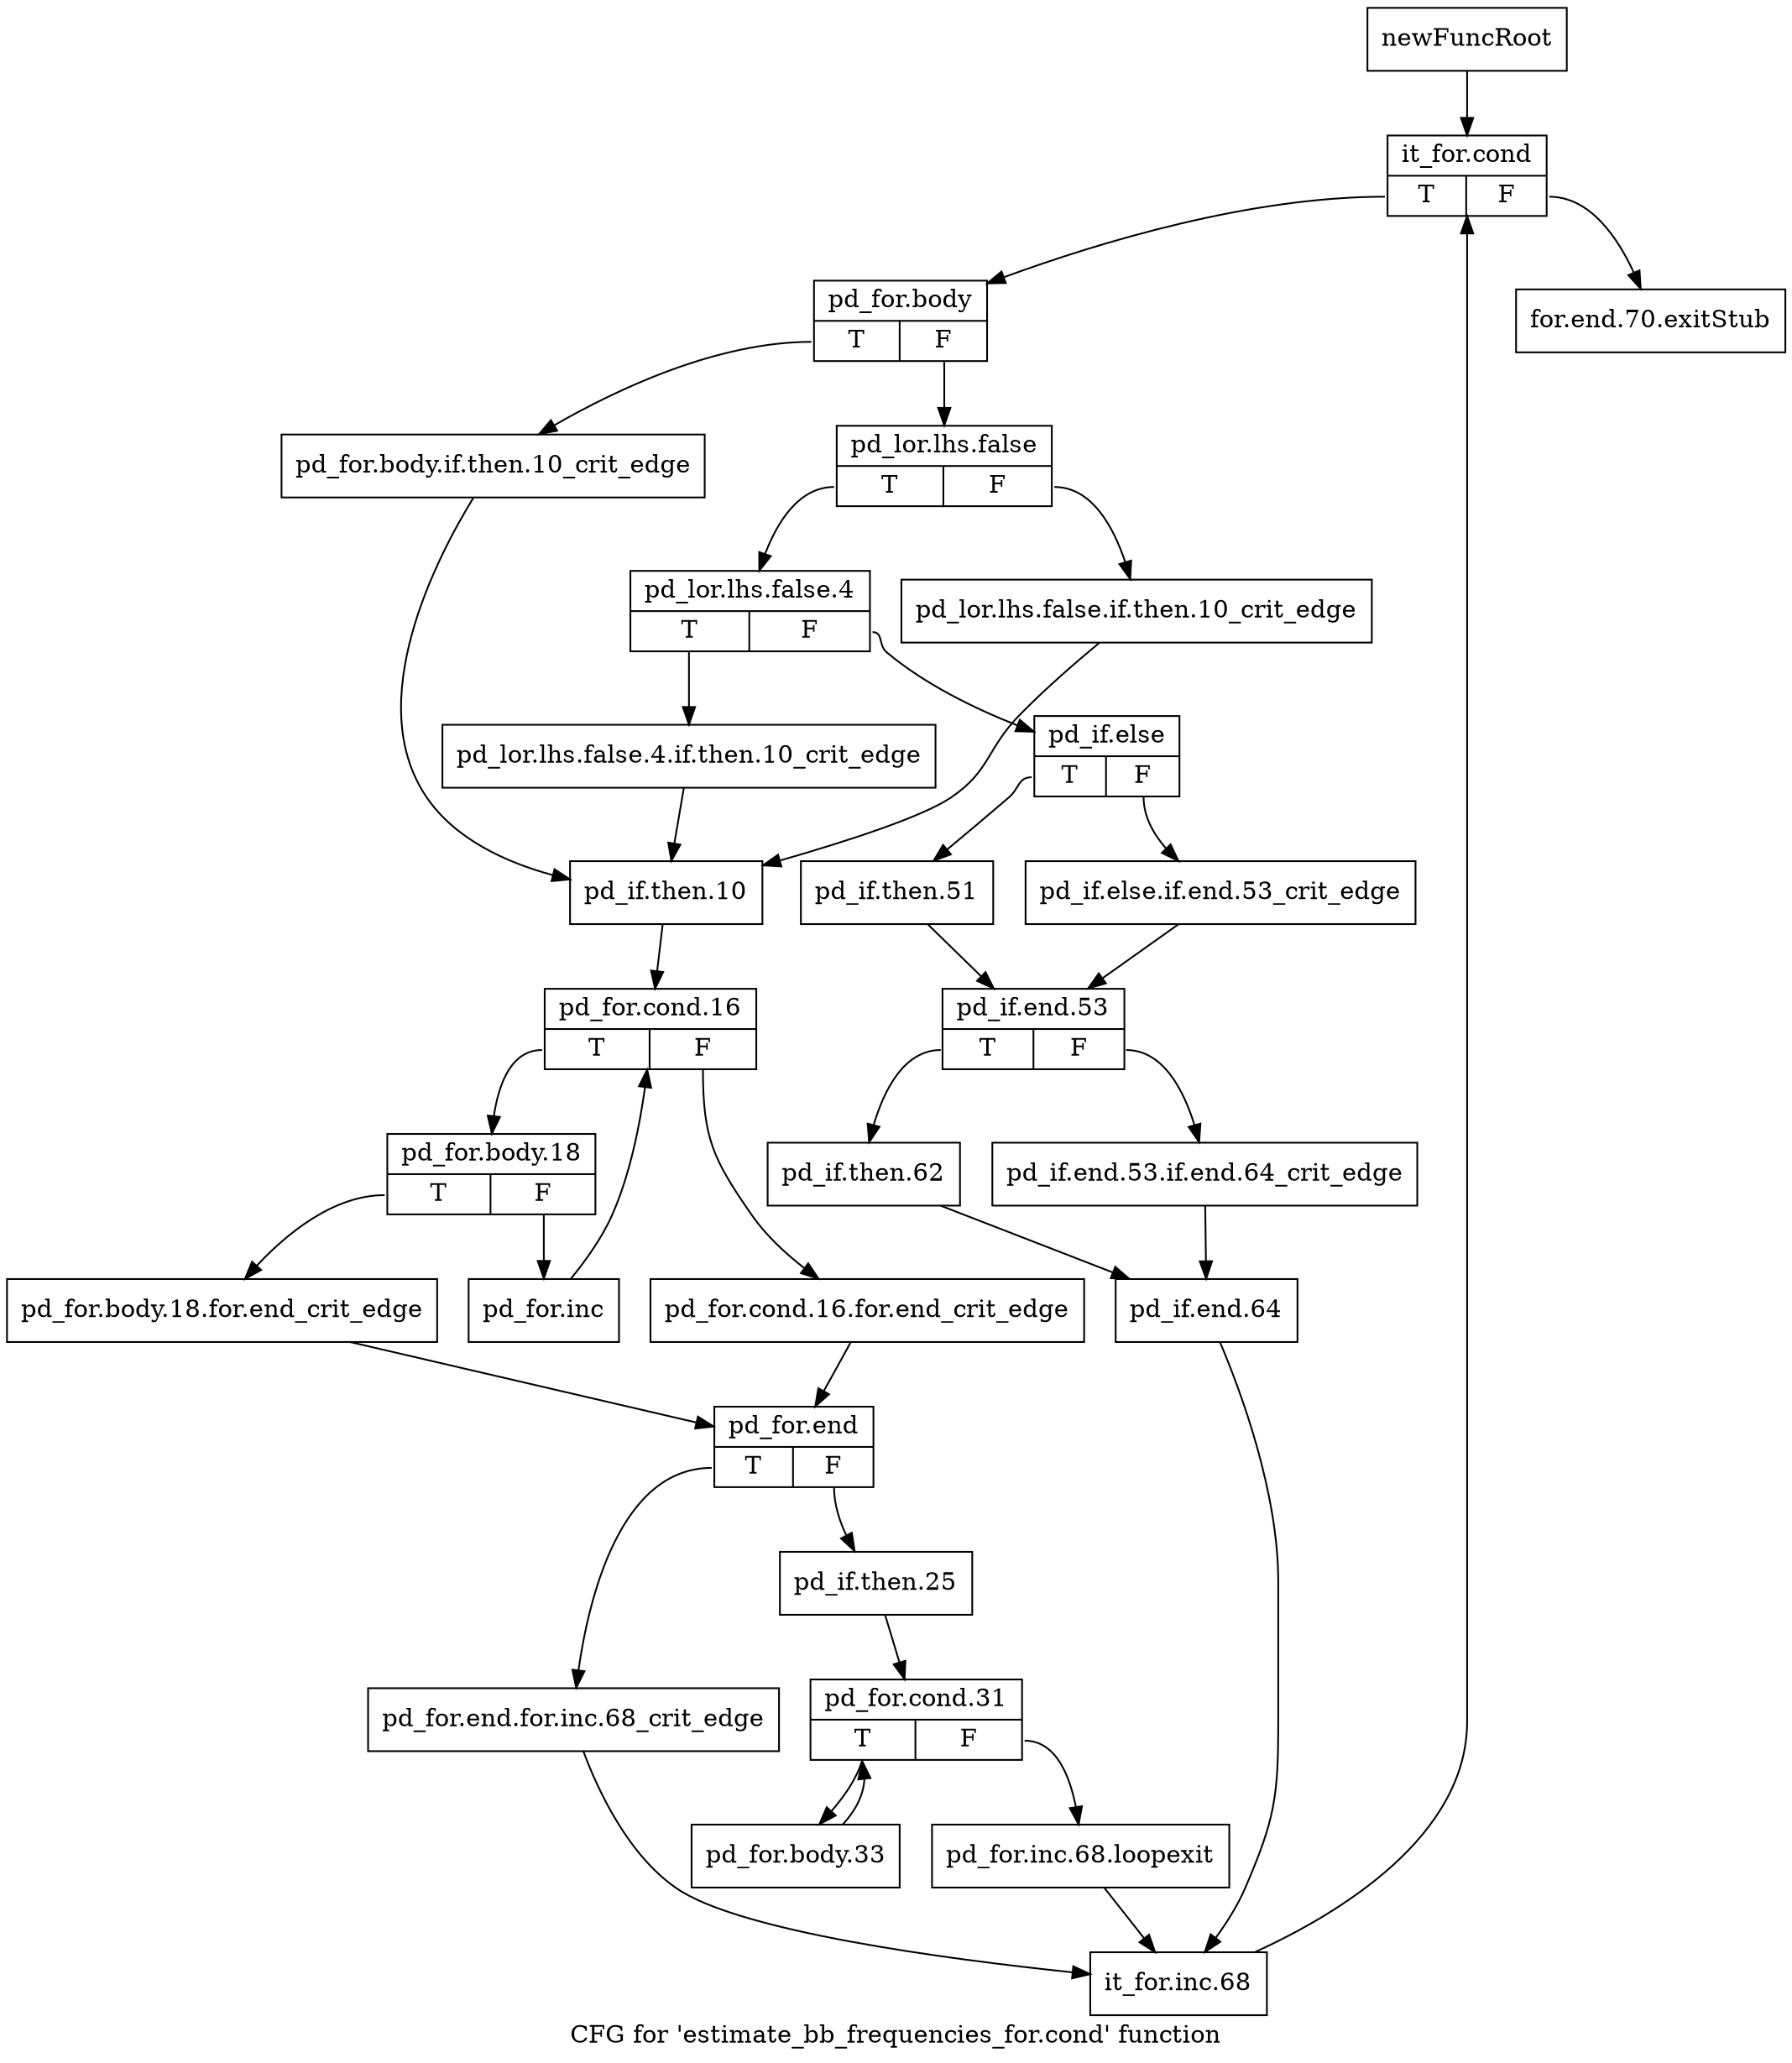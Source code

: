 digraph "CFG for 'estimate_bb_frequencies_for.cond' function" {
	label="CFG for 'estimate_bb_frequencies_for.cond' function";

	Node0xb765b70 [shape=record,label="{newFuncRoot}"];
	Node0xb765b70 -> Node0xb765c10;
	Node0xb765bc0 [shape=record,label="{for.end.70.exitStub}"];
	Node0xb765c10 [shape=record,label="{it_for.cond|{<s0>T|<s1>F}}"];
	Node0xb765c10:s0 -> Node0xb765c60;
	Node0xb765c10:s1 -> Node0xb765bc0;
	Node0xb765c60 [shape=record,label="{pd_for.body|{<s0>T|<s1>F}}"];
	Node0xb765c60:s0 -> Node0xb766020;
	Node0xb765c60:s1 -> Node0xb765cb0;
	Node0xb765cb0 [shape=record,label="{pd_lor.lhs.false|{<s0>T|<s1>F}}"];
	Node0xb765cb0:s0 -> Node0xb765d50;
	Node0xb765cb0:s1 -> Node0xb765d00;
	Node0xb765d00 [shape=record,label="{pd_lor.lhs.false.if.then.10_crit_edge}"];
	Node0xb765d00 -> Node0xb766070;
	Node0xb765d50 [shape=record,label="{pd_lor.lhs.false.4|{<s0>T|<s1>F}}"];
	Node0xb765d50:s0 -> Node0xb765fd0;
	Node0xb765d50:s1 -> Node0xb765da0;
	Node0xb765da0 [shape=record,label="{pd_if.else|{<s0>T|<s1>F}}"];
	Node0xb765da0:s0 -> Node0xb765e40;
	Node0xb765da0:s1 -> Node0xb765df0;
	Node0xb765df0 [shape=record,label="{pd_if.else.if.end.53_crit_edge}"];
	Node0xb765df0 -> Node0xb765e90;
	Node0xb765e40 [shape=record,label="{pd_if.then.51}"];
	Node0xb765e40 -> Node0xb765e90;
	Node0xb765e90 [shape=record,label="{pd_if.end.53|{<s0>T|<s1>F}}"];
	Node0xb765e90:s0 -> Node0xb765f30;
	Node0xb765e90:s1 -> Node0xb765ee0;
	Node0xb765ee0 [shape=record,label="{pd_if.end.53.if.end.64_crit_edge}"];
	Node0xb765ee0 -> Node0xb765f80;
	Node0xb765f30 [shape=record,label="{pd_if.then.62}"];
	Node0xb765f30 -> Node0xb765f80;
	Node0xb765f80 [shape=record,label="{pd_if.end.64}"];
	Node0xb765f80 -> Node0xb766430;
	Node0xb765fd0 [shape=record,label="{pd_lor.lhs.false.4.if.then.10_crit_edge}"];
	Node0xb765fd0 -> Node0xb766070;
	Node0xb766020 [shape=record,label="{pd_for.body.if.then.10_crit_edge}"];
	Node0xb766020 -> Node0xb766070;
	Node0xb766070 [shape=record,label="{pd_if.then.10}"];
	Node0xb766070 -> Node0xb7660c0;
	Node0xb7660c0 [shape=record,label="{pd_for.cond.16|{<s0>T|<s1>F}}"];
	Node0xb7660c0:s0 -> Node0xb766160;
	Node0xb7660c0:s1 -> Node0xb766110;
	Node0xb766110 [shape=record,label="{pd_for.cond.16.for.end_crit_edge}"];
	Node0xb766110 -> Node0xb766250;
	Node0xb766160 [shape=record,label="{pd_for.body.18|{<s0>T|<s1>F}}"];
	Node0xb766160:s0 -> Node0xb766200;
	Node0xb766160:s1 -> Node0xb7661b0;
	Node0xb7661b0 [shape=record,label="{pd_for.inc}"];
	Node0xb7661b0 -> Node0xb7660c0;
	Node0xb766200 [shape=record,label="{pd_for.body.18.for.end_crit_edge}"];
	Node0xb766200 -> Node0xb766250;
	Node0xb766250 [shape=record,label="{pd_for.end|{<s0>T|<s1>F}}"];
	Node0xb766250:s0 -> Node0xb7663e0;
	Node0xb766250:s1 -> Node0xb7662a0;
	Node0xb7662a0 [shape=record,label="{pd_if.then.25}"];
	Node0xb7662a0 -> Node0xb7662f0;
	Node0xb7662f0 [shape=record,label="{pd_for.cond.31|{<s0>T|<s1>F}}"];
	Node0xb7662f0:s0 -> Node0xb766390;
	Node0xb7662f0:s1 -> Node0xb766340;
	Node0xb766340 [shape=record,label="{pd_for.inc.68.loopexit}"];
	Node0xb766340 -> Node0xb766430;
	Node0xb766390 [shape=record,label="{pd_for.body.33}"];
	Node0xb766390 -> Node0xb7662f0;
	Node0xb7663e0 [shape=record,label="{pd_for.end.for.inc.68_crit_edge}"];
	Node0xb7663e0 -> Node0xb766430;
	Node0xb766430 [shape=record,label="{it_for.inc.68}"];
	Node0xb766430 -> Node0xb765c10;
}
